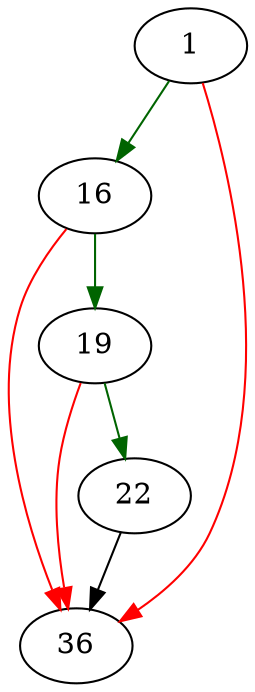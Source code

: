 strict digraph "sqlite3VdbeIntegerAffinity" {
	// Node definitions.
	1 [entry=true];
	16;
	36;
	19;
	22;

	// Edge definitions.
	1 -> 16 [
		color=darkgreen
		cond=true
	];
	1 -> 36 [
		color=red
		cond=false
	];
	16 -> 36 [
		color=red
		cond=false
	];
	16 -> 19 [
		color=darkgreen
		cond=true
	];
	19 -> 36 [
		color=red
		cond=false
	];
	19 -> 22 [
		color=darkgreen
		cond=true
	];
	22 -> 36;
}